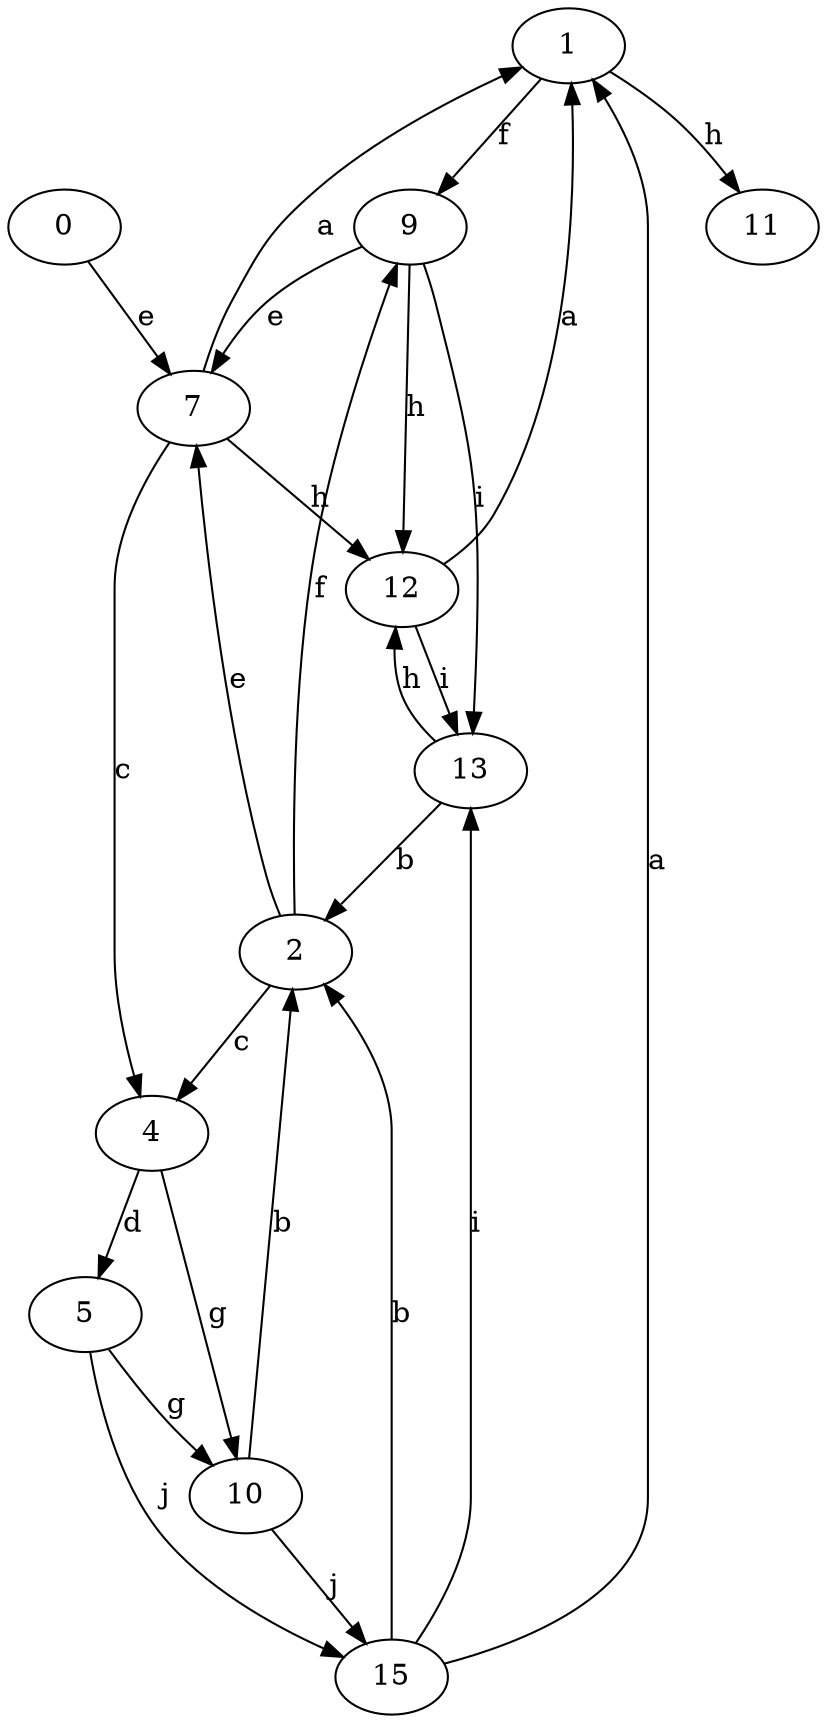strict digraph  {
1;
2;
4;
5;
0;
7;
9;
10;
11;
12;
13;
15;
1 -> 9  [label=f];
1 -> 11  [label=h];
2 -> 4  [label=c];
2 -> 7  [label=e];
2 -> 9  [label=f];
4 -> 5  [label=d];
4 -> 10  [label=g];
5 -> 10  [label=g];
5 -> 15  [label=j];
0 -> 7  [label=e];
7 -> 1  [label=a];
7 -> 4  [label=c];
7 -> 12  [label=h];
9 -> 7  [label=e];
9 -> 12  [label=h];
9 -> 13  [label=i];
10 -> 2  [label=b];
10 -> 15  [label=j];
12 -> 1  [label=a];
12 -> 13  [label=i];
13 -> 2  [label=b];
13 -> 12  [label=h];
15 -> 1  [label=a];
15 -> 2  [label=b];
15 -> 13  [label=i];
}
